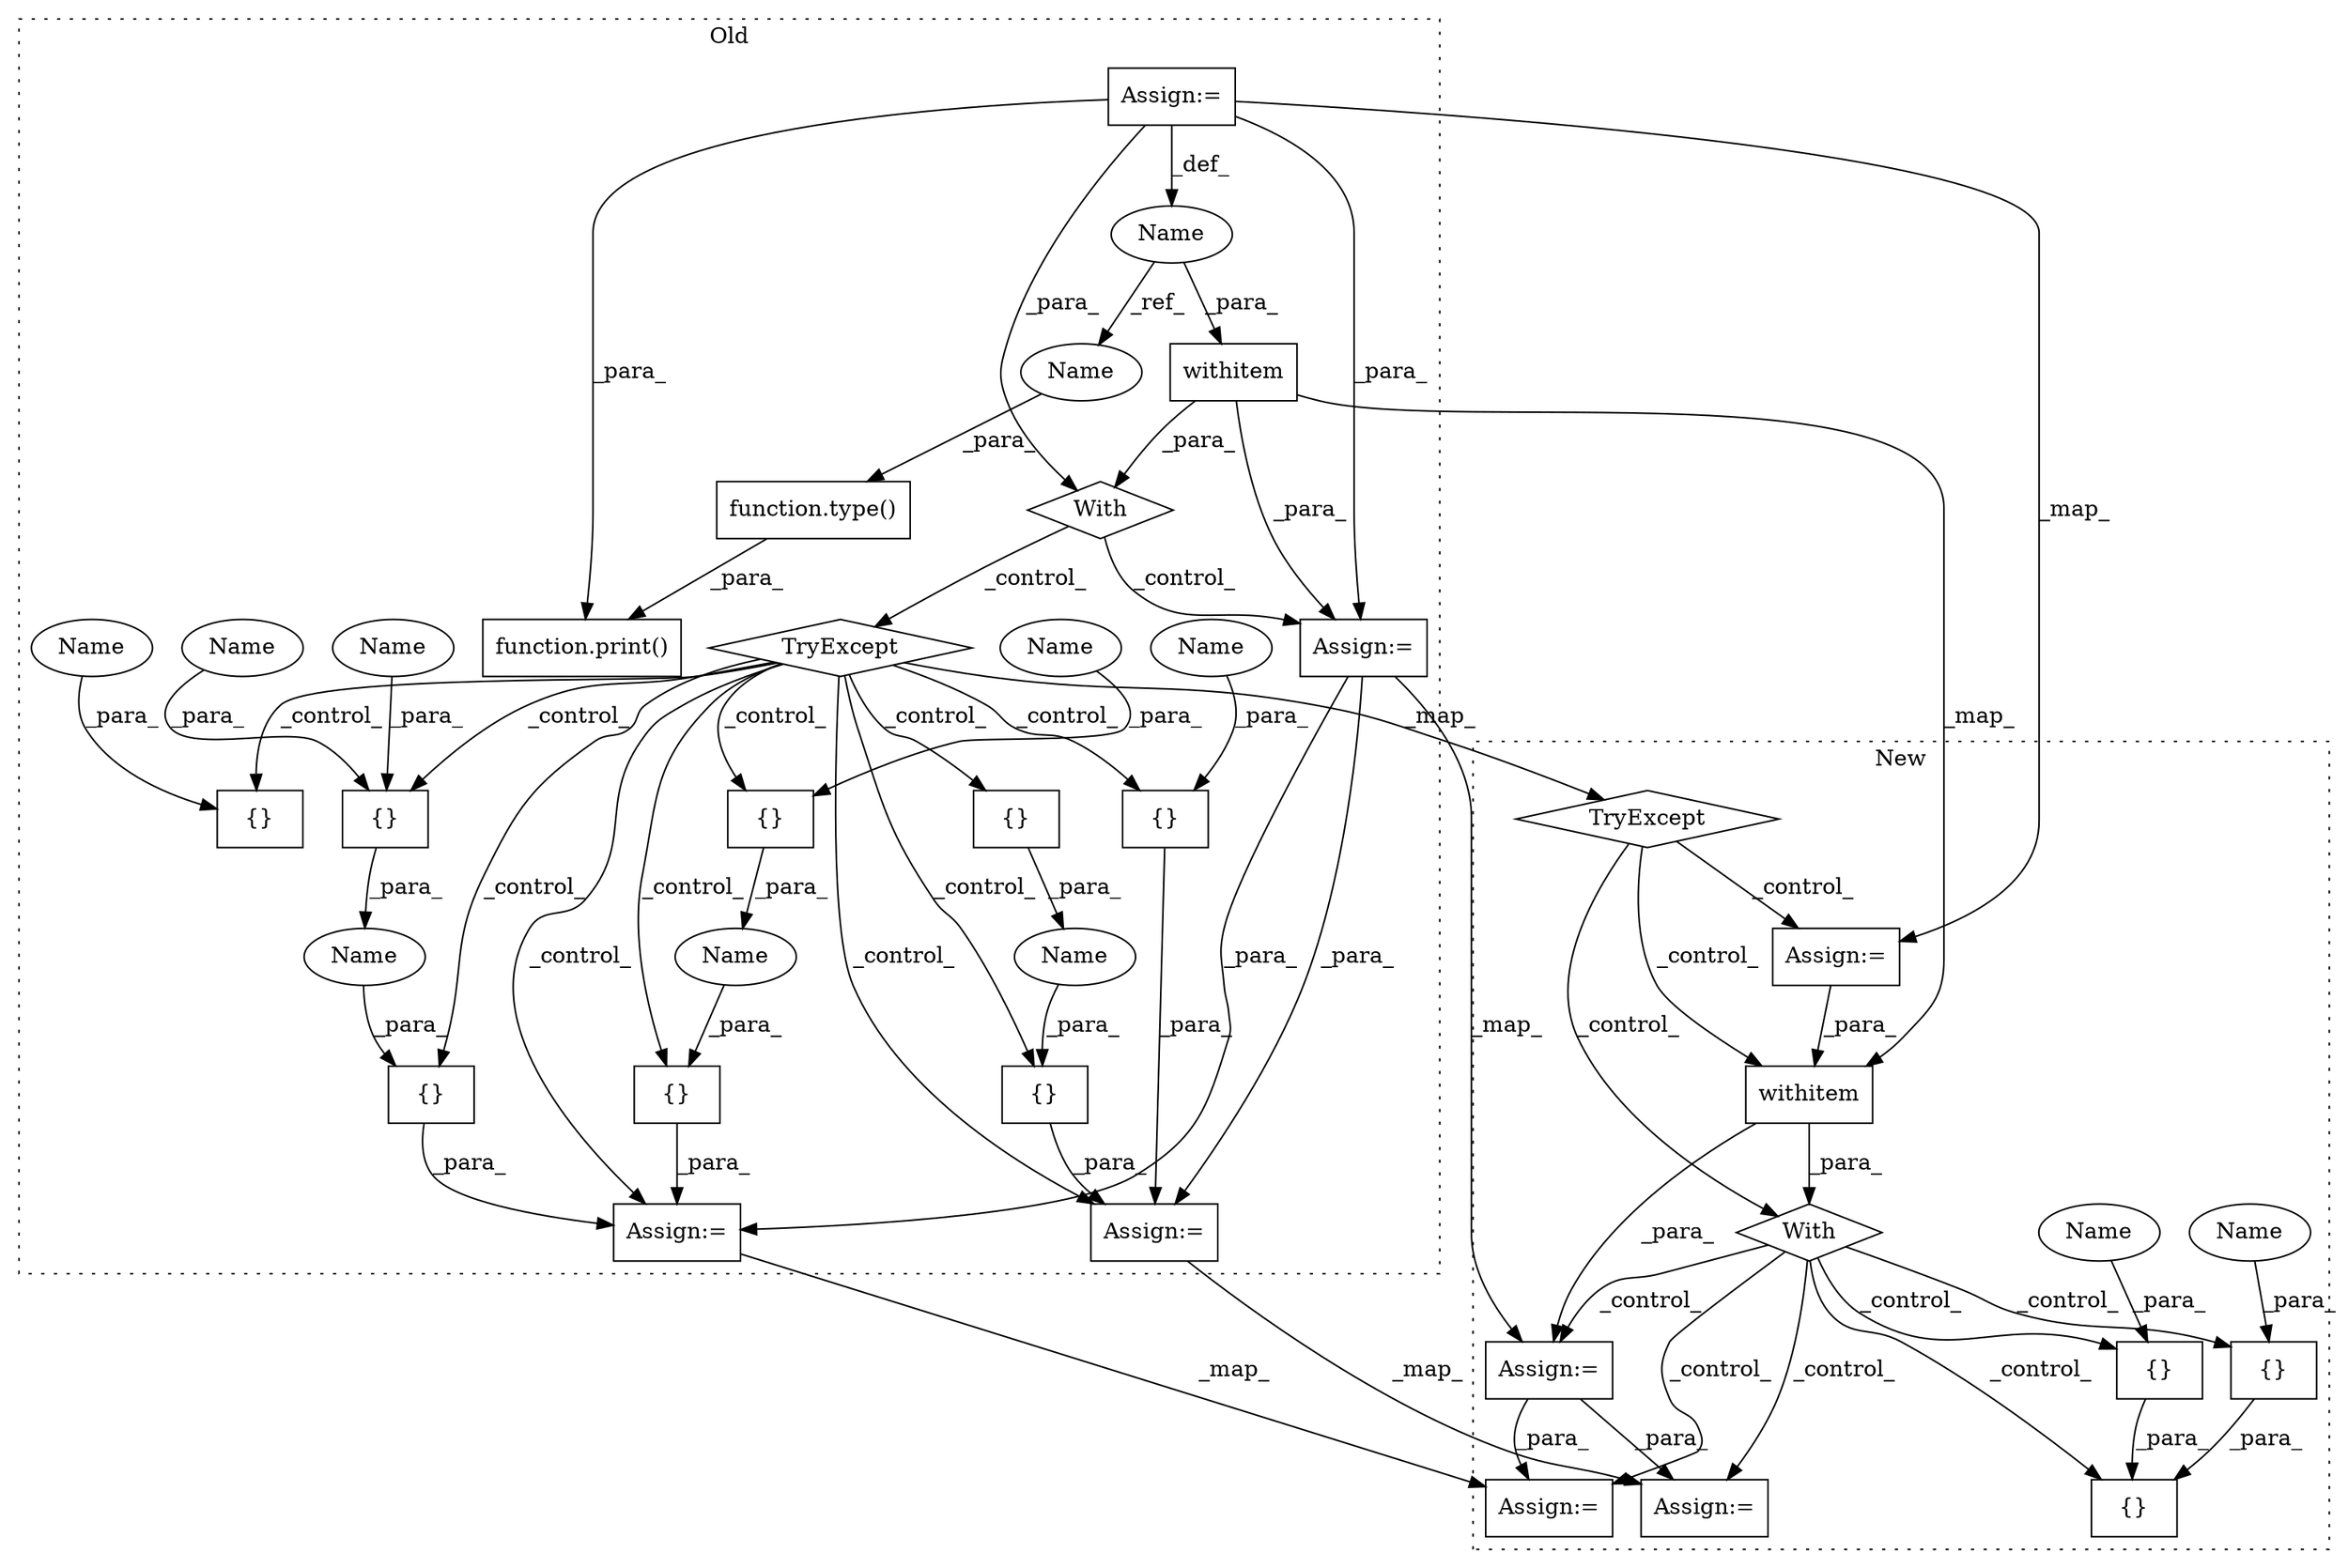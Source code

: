 digraph G {
subgraph cluster0 {
1 [label="function.type()" a="75" s="90934,90945" l="5,1" shape="box"];
5 [label="function.print()" a="75" s="90928,90946" l="6,1" shape="box"];
6 [label="Name" a="87" s="90871" l="6" shape="ellipse"];
7 [label="withitem" a="49" s="90984" l="6" shape="box"];
9 [label="TryExcept" a="71" s="91160" l="21" shape="diamond"];
12 [label="{}" a="95" s="91246,91312" l="1,1" shape="box"];
13 [label="{}" a="95" s="92149,92301" l="1,1" shape="box"];
14 [label="With" a="39" s="90979,90990" l="5,24" shape="diamond"];
15 [label="{}" a="95" s="91544,91594" l="1,1" shape="box"];
16 [label="Assign:=" a="68" s="91016" l="3" shape="box"];
18 [label="{}" a="95" s="91555,91593" l="1,1" shape="box"];
19 [label="{}" a="95" s="91258,91311" l="1,1" shape="box"];
21 [label="Assign:=" a="68" s="91192" l="3" shape="box"];
22 [label="{}" a="95" s="92160,92300" l="1,1" shape="box"];
24 [label="Assign:=" a="68" s="90877" l="3" shape="box"];
25 [label="{}" a="95" s="92169,92192" l="1,1" shape="box"];
27 [label="Assign:=" a="68" s="91797" l="3" shape="box"];
28 [label="{}" a="95" s="91851,91917" l="1,1" shape="box"];
29 [label="Name" a="87" s="90939" l="6" shape="ellipse"];
30 [label="Name" a="87" s="91258,91311" l="1,1" shape="ellipse"];
31 [label="Name" a="87" s="91555,91593" l="1,1" shape="ellipse"];
32 [label="Name" a="87" s="91258,91311" l="1,1" shape="ellipse"];
33 [label="Name" a="87" s="92169,92192" l="1,1" shape="ellipse"];
34 [label="Name" a="87" s="91544,91594" l="1,1" shape="ellipse"];
35 [label="Name" a="87" s="91851,91917" l="1,1" shape="ellipse"];
36 [label="Name" a="87" s="91246,91312" l="1,1" shape="ellipse"];
37 [label="Name" a="87" s="92149,92301" l="1,1" shape="ellipse"];
label = "Old";
style="dotted";
}
subgraph cluster1 {
2 [label="With" a="39" s="68999,69010" l="5,28" shape="diamond"];
3 [label="{}" a="95" s="69974,70011" l="1,1" shape="box"];
4 [label="{}" a="95" s="69884,69906" l="1,1" shape="box"];
8 [label="withitem" a="49" s="69004" l="6" shape="box"];
10 [label="TryExcept" a="71" s="68894" l="17" shape="diamond"];
11 [label="{}" a="59" s="69883,70012" l="1,0" shape="box"];
17 [label="Assign:=" a="68" s="69040" l="3" shape="box"];
20 [label="Assign:=" a="68" s="69154" l="3" shape="box"];
23 [label="Assign:=" a="68" s="68917" l="3" shape="box"];
26 [label="Assign:=" a="68" s="69679" l="3" shape="box"];
38 [label="Name" a="87" s="69884,69906" l="1,1" shape="ellipse"];
39 [label="Name" a="87" s="69974,70011" l="1,1" shape="ellipse"];
label = "New";
style="dotted";
}
1 -> 5 [label="_para_"];
2 -> 3 [label="_control_"];
2 -> 4 [label="_control_"];
2 -> 11 [label="_control_"];
2 -> 20 [label="_control_"];
2 -> 26 [label="_control_"];
2 -> 17 [label="_control_"];
3 -> 11 [label="_para_"];
4 -> 11 [label="_para_"];
6 -> 7 [label="_para_"];
6 -> 29 [label="_ref_"];
7 -> 8 [label="_map_"];
7 -> 14 [label="_para_"];
7 -> 16 [label="_para_"];
8 -> 2 [label="_para_"];
8 -> 17 [label="_para_"];
9 -> 21 [label="_control_"];
9 -> 10 [label="_map_"];
9 -> 18 [label="_control_"];
9 -> 22 [label="_control_"];
9 -> 28 [label="_control_"];
9 -> 19 [label="_control_"];
9 -> 25 [label="_control_"];
9 -> 27 [label="_control_"];
9 -> 12 [label="_control_"];
9 -> 13 [label="_control_"];
9 -> 15 [label="_control_"];
10 -> 23 [label="_control_"];
10 -> 2 [label="_control_"];
10 -> 8 [label="_control_"];
12 -> 21 [label="_para_"];
13 -> 27 [label="_para_"];
14 -> 9 [label="_control_"];
14 -> 16 [label="_control_"];
15 -> 21 [label="_para_"];
16 -> 21 [label="_para_"];
16 -> 27 [label="_para_"];
16 -> 17 [label="_map_"];
17 -> 20 [label="_para_"];
17 -> 26 [label="_para_"];
18 -> 34 [label="_para_"];
19 -> 36 [label="_para_"];
21 -> 20 [label="_map_"];
22 -> 37 [label="_para_"];
23 -> 8 [label="_para_"];
24 -> 6 [label="_def_"];
24 -> 16 [label="_para_"];
24 -> 14 [label="_para_"];
24 -> 23 [label="_map_"];
24 -> 5 [label="_para_"];
27 -> 26 [label="_map_"];
28 -> 27 [label="_para_"];
29 -> 1 [label="_para_"];
30 -> 19 [label="_para_"];
31 -> 18 [label="_para_"];
32 -> 19 [label="_para_"];
33 -> 25 [label="_para_"];
34 -> 15 [label="_para_"];
35 -> 28 [label="_para_"];
36 -> 12 [label="_para_"];
37 -> 13 [label="_para_"];
38 -> 4 [label="_para_"];
39 -> 3 [label="_para_"];
}